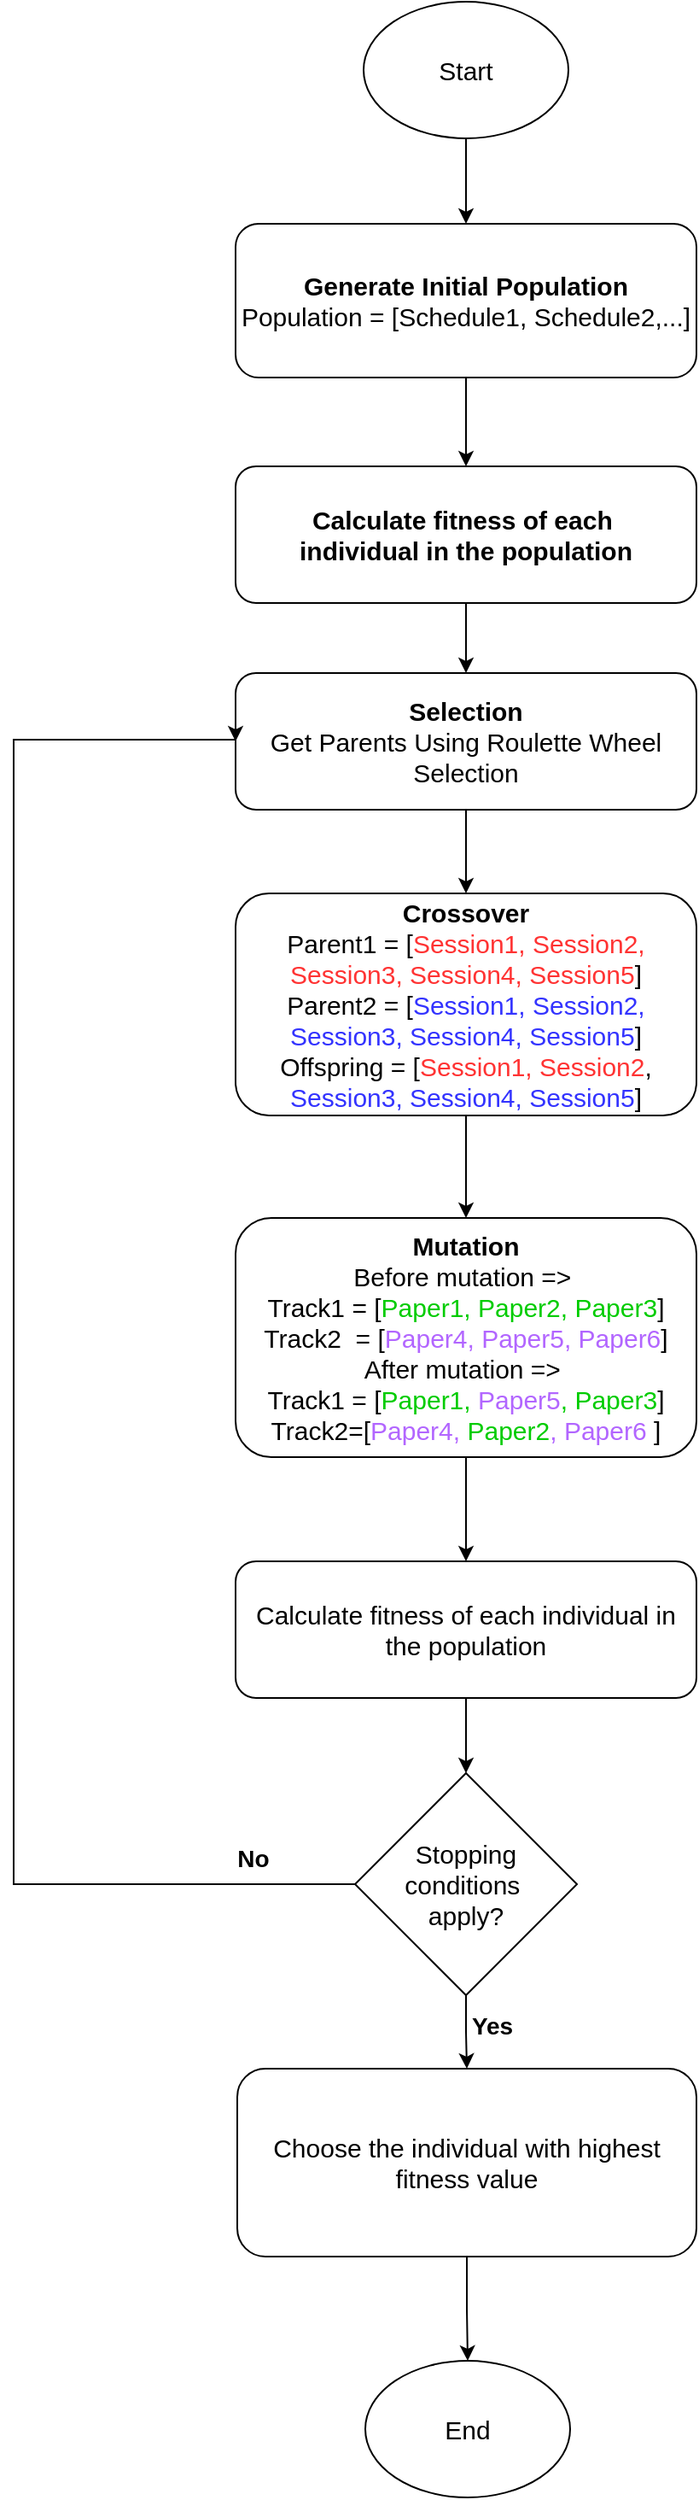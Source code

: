 <mxfile version="24.1.0" type="device">
  <diagram name="Page-1" id="qxKMdha_kCKhgB4_eke_">
    <mxGraphModel dx="1050" dy="557" grid="1" gridSize="10" guides="1" tooltips="1" connect="1" arrows="1" fold="1" page="1" pageScale="1" pageWidth="850" pageHeight="1100" math="0" shadow="0">
      <root>
        <mxCell id="0" />
        <mxCell id="1" parent="0" />
        <mxCell id="lZYzv6IkLpeV6OahfHoC-58" value="" style="edgeStyle=orthogonalEdgeStyle;rounded=0;orthogonalLoop=1;jettySize=auto;html=1;" parent="1" source="lZYzv6IkLpeV6OahfHoC-1" target="lZYzv6IkLpeV6OahfHoC-2" edge="1">
          <mxGeometry relative="1" as="geometry" />
        </mxCell>
        <mxCell id="lZYzv6IkLpeV6OahfHoC-1" value="Start" style="ellipse;whiteSpace=wrap;html=1;fontSize=15;" parent="1" vertex="1">
          <mxGeometry x="355" y="48" width="120" height="80" as="geometry" />
        </mxCell>
        <mxCell id="lZYzv6IkLpeV6OahfHoC-47" value="" style="edgeStyle=orthogonalEdgeStyle;rounded=0;orthogonalLoop=1;jettySize=auto;html=1;" parent="1" source="lZYzv6IkLpeV6OahfHoC-2" target="lZYzv6IkLpeV6OahfHoC-38" edge="1">
          <mxGeometry relative="1" as="geometry" />
        </mxCell>
        <mxCell id="lZYzv6IkLpeV6OahfHoC-2" value="&lt;b&gt;Generate Initial Population&lt;/b&gt;&lt;div style=&quot;font-size: 15px;&quot;&gt;Population = [Schedule1, Schedule2,...]&lt;/div&gt;" style="rounded=1;whiteSpace=wrap;html=1;fontSize=15;" parent="1" vertex="1">
          <mxGeometry x="280" y="178" width="270" height="90" as="geometry" />
        </mxCell>
        <mxCell id="lZYzv6IkLpeV6OahfHoC-48" value="" style="edgeStyle=orthogonalEdgeStyle;rounded=0;orthogonalLoop=1;jettySize=auto;html=1;" parent="1" source="lZYzv6IkLpeV6OahfHoC-38" target="lZYzv6IkLpeV6OahfHoC-39" edge="1">
          <mxGeometry relative="1" as="geometry" />
        </mxCell>
        <mxCell id="lZYzv6IkLpeV6OahfHoC-38" value="&lt;b&gt;Calculate fitness of each&amp;nbsp;&lt;/b&gt;&lt;div&gt;&lt;b&gt;individual in the population&lt;/b&gt;&lt;/div&gt;" style="rounded=1;whiteSpace=wrap;html=1;fontSize=15;" parent="1" vertex="1">
          <mxGeometry x="280" y="320" width="270" height="80" as="geometry" />
        </mxCell>
        <mxCell id="lZYzv6IkLpeV6OahfHoC-49" value="" style="edgeStyle=orthogonalEdgeStyle;rounded=0;orthogonalLoop=1;jettySize=auto;html=1;" parent="1" source="lZYzv6IkLpeV6OahfHoC-39" target="lZYzv6IkLpeV6OahfHoC-41" edge="1">
          <mxGeometry relative="1" as="geometry" />
        </mxCell>
        <mxCell id="lZYzv6IkLpeV6OahfHoC-39" value="&lt;b&gt;Selection&lt;/b&gt;&lt;div&gt;Get Parents Using Roulette Wheel Selection&lt;/div&gt;" style="rounded=1;whiteSpace=wrap;html=1;fontSize=15;" parent="1" vertex="1">
          <mxGeometry x="280" y="441" width="270" height="80" as="geometry" />
        </mxCell>
        <mxCell id="lZYzv6IkLpeV6OahfHoC-50" value="" style="edgeStyle=orthogonalEdgeStyle;rounded=0;orthogonalLoop=1;jettySize=auto;html=1;" parent="1" source="lZYzv6IkLpeV6OahfHoC-41" target="lZYzv6IkLpeV6OahfHoC-42" edge="1">
          <mxGeometry relative="1" as="geometry" />
        </mxCell>
        <mxCell id="lZYzv6IkLpeV6OahfHoC-41" value="&lt;b&gt;Crossover&lt;/b&gt;&lt;div style=&quot;font-size: 15px;&quot;&gt;Parent1 = [&lt;font color=&quot;#ff3333&quot; style=&quot;font-size: 15px;&quot;&gt;Session1, Session2, Session3, Session4, Session5&lt;/font&gt;]&lt;/div&gt;&lt;div style=&quot;font-size: 15px;&quot;&gt;Parent2 = [&lt;font color=&quot;#3333ff&quot; style=&quot;font-size: 15px;&quot;&gt;Session1, Session2, Session3, Session4, Session5&lt;/font&gt;]&lt;/div&gt;&lt;div style=&quot;font-size: 15px;&quot;&gt;Offspring =&amp;nbsp;&lt;span style=&quot;background-color: initial; font-size: 15px;&quot;&gt;[&lt;font color=&quot;#ff3333&quot; style=&quot;font-size: 15px;&quot;&gt;Session1, Session2&lt;/font&gt;, &lt;font color=&quot;#3333ff&quot; style=&quot;font-size: 15px;&quot;&gt;Session3, Session4, Session5&lt;/font&gt;]&lt;/span&gt;&lt;/div&gt;" style="rounded=1;whiteSpace=wrap;html=1;fontSize=15;" parent="1" vertex="1">
          <mxGeometry x="280" y="570" width="270" height="130" as="geometry" />
        </mxCell>
        <mxCell id="lZYzv6IkLpeV6OahfHoC-51" value="" style="edgeStyle=orthogonalEdgeStyle;rounded=0;orthogonalLoop=1;jettySize=auto;html=1;" parent="1" source="lZYzv6IkLpeV6OahfHoC-42" target="lZYzv6IkLpeV6OahfHoC-43" edge="1">
          <mxGeometry relative="1" as="geometry" />
        </mxCell>
        <mxCell id="lZYzv6IkLpeV6OahfHoC-42" value="&lt;b&gt;Mutation&lt;/b&gt;&lt;div style=&quot;font-size: 15px;&quot;&gt;Before mutation =&amp;gt;&amp;nbsp;&lt;/div&gt;&lt;div style=&quot;font-size: 15px;&quot;&gt;Track1 = [&lt;font color=&quot;#00cc00&quot;&gt;Paper1, Paper2, Paper3&lt;/font&gt;]&lt;/div&gt;&lt;div style=&quot;font-size: 15px;&quot;&gt;Track2&amp;nbsp; = [&lt;font color=&quot;#b266ff&quot;&gt;Paper4, Paper5, Paper6&lt;/font&gt;]&lt;/div&gt;&lt;div style=&quot;font-size: 15px;&quot;&gt;After mutation =&amp;gt;&amp;nbsp;&lt;/div&gt;&lt;div style=&quot;font-size: 15px;&quot;&gt;Track1 = [&lt;font color=&quot;#00cc00&quot;&gt;Paper1, &lt;/font&gt;&lt;font color=&quot;#b266ff&quot;&gt;Paper5&lt;/font&gt;&lt;font color=&quot;#00cc00&quot;&gt;, Paper3&lt;/font&gt;]&lt;/div&gt;&lt;div style=&quot;font-size: 15px;&quot;&gt;Track2=[&lt;font color=&quot;#b266ff&quot;&gt;Paper4, &lt;/font&gt;&lt;font color=&quot;#00cc00&quot;&gt;Paper2&lt;/font&gt;&lt;font color=&quot;#b266ff&quot;&gt;, Paper6&lt;/font&gt;&amp;nbsp;]&lt;/div&gt;" style="rounded=1;whiteSpace=wrap;html=1;fontSize=15;" parent="1" vertex="1">
          <mxGeometry x="280" y="760" width="270" height="140" as="geometry" />
        </mxCell>
        <mxCell id="lZYzv6IkLpeV6OahfHoC-52" value="" style="edgeStyle=orthogonalEdgeStyle;rounded=0;orthogonalLoop=1;jettySize=auto;html=1;" parent="1" source="lZYzv6IkLpeV6OahfHoC-43" target="lZYzv6IkLpeV6OahfHoC-44" edge="1">
          <mxGeometry relative="1" as="geometry" />
        </mxCell>
        <mxCell id="lZYzv6IkLpeV6OahfHoC-43" value="Calculate fitness of each individual in the population" style="rounded=1;whiteSpace=wrap;html=1;fontSize=15;" parent="1" vertex="1">
          <mxGeometry x="280" y="961" width="270" height="80" as="geometry" />
        </mxCell>
        <mxCell id="lZYzv6IkLpeV6OahfHoC-53" value="" style="edgeStyle=orthogonalEdgeStyle;rounded=0;orthogonalLoop=1;jettySize=auto;html=1;" parent="1" source="lZYzv6IkLpeV6OahfHoC-44" target="lZYzv6IkLpeV6OahfHoC-45" edge="1">
          <mxGeometry relative="1" as="geometry" />
        </mxCell>
        <mxCell id="lZYzv6IkLpeV6OahfHoC-56" style="edgeStyle=orthogonalEdgeStyle;rounded=0;orthogonalLoop=1;jettySize=auto;html=1;entryX=0;entryY=0.5;entryDx=0;entryDy=0;" parent="1" source="lZYzv6IkLpeV6OahfHoC-44" target="lZYzv6IkLpeV6OahfHoC-39" edge="1">
          <mxGeometry relative="1" as="geometry">
            <Array as="points">
              <mxPoint x="150" y="1150" />
              <mxPoint x="150" y="480" />
            </Array>
          </mxGeometry>
        </mxCell>
        <mxCell id="lZYzv6IkLpeV6OahfHoC-44" value="Stopping conditions&amp;nbsp;&lt;div&gt;apply?&lt;/div&gt;" style="rhombus;whiteSpace=wrap;html=1;fontSize=15;" parent="1" vertex="1">
          <mxGeometry x="350" y="1085" width="130" height="130" as="geometry" />
        </mxCell>
        <mxCell id="lZYzv6IkLpeV6OahfHoC-54" value="" style="edgeStyle=orthogonalEdgeStyle;rounded=0;orthogonalLoop=1;jettySize=auto;html=1;" parent="1" source="lZYzv6IkLpeV6OahfHoC-45" target="lZYzv6IkLpeV6OahfHoC-46" edge="1">
          <mxGeometry relative="1" as="geometry" />
        </mxCell>
        <mxCell id="lZYzv6IkLpeV6OahfHoC-45" value="Choose the individual with highest fitness value" style="rounded=1;whiteSpace=wrap;html=1;fontSize=15;" parent="1" vertex="1">
          <mxGeometry x="281" y="1258" width="269" height="110" as="geometry" />
        </mxCell>
        <mxCell id="lZYzv6IkLpeV6OahfHoC-46" value="End" style="ellipse;whiteSpace=wrap;html=1;fontSize=15;" parent="1" vertex="1">
          <mxGeometry x="356" y="1429" width="120" height="80" as="geometry" />
        </mxCell>
        <mxCell id="lZYzv6IkLpeV6OahfHoC-55" value="&lt;b&gt;&lt;font style=&quot;font-size: 14px;&quot;&gt;Yes&lt;/font&gt;&lt;/b&gt;" style="text;html=1;align=center;verticalAlign=middle;resizable=0;points=[];autosize=1;strokeColor=none;fillColor=none;" parent="1" vertex="1">
          <mxGeometry x="405" y="1218" width="50" height="30" as="geometry" />
        </mxCell>
        <mxCell id="lZYzv6IkLpeV6OahfHoC-57" value="&lt;b&gt;&lt;font style=&quot;font-size: 14px;&quot;&gt;No&lt;/font&gt;&lt;/b&gt;" style="text;html=1;align=center;verticalAlign=middle;resizable=0;points=[];autosize=1;strokeColor=none;fillColor=none;" parent="1" vertex="1">
          <mxGeometry x="270" y="1120" width="40" height="30" as="geometry" />
        </mxCell>
      </root>
    </mxGraphModel>
  </diagram>
</mxfile>
